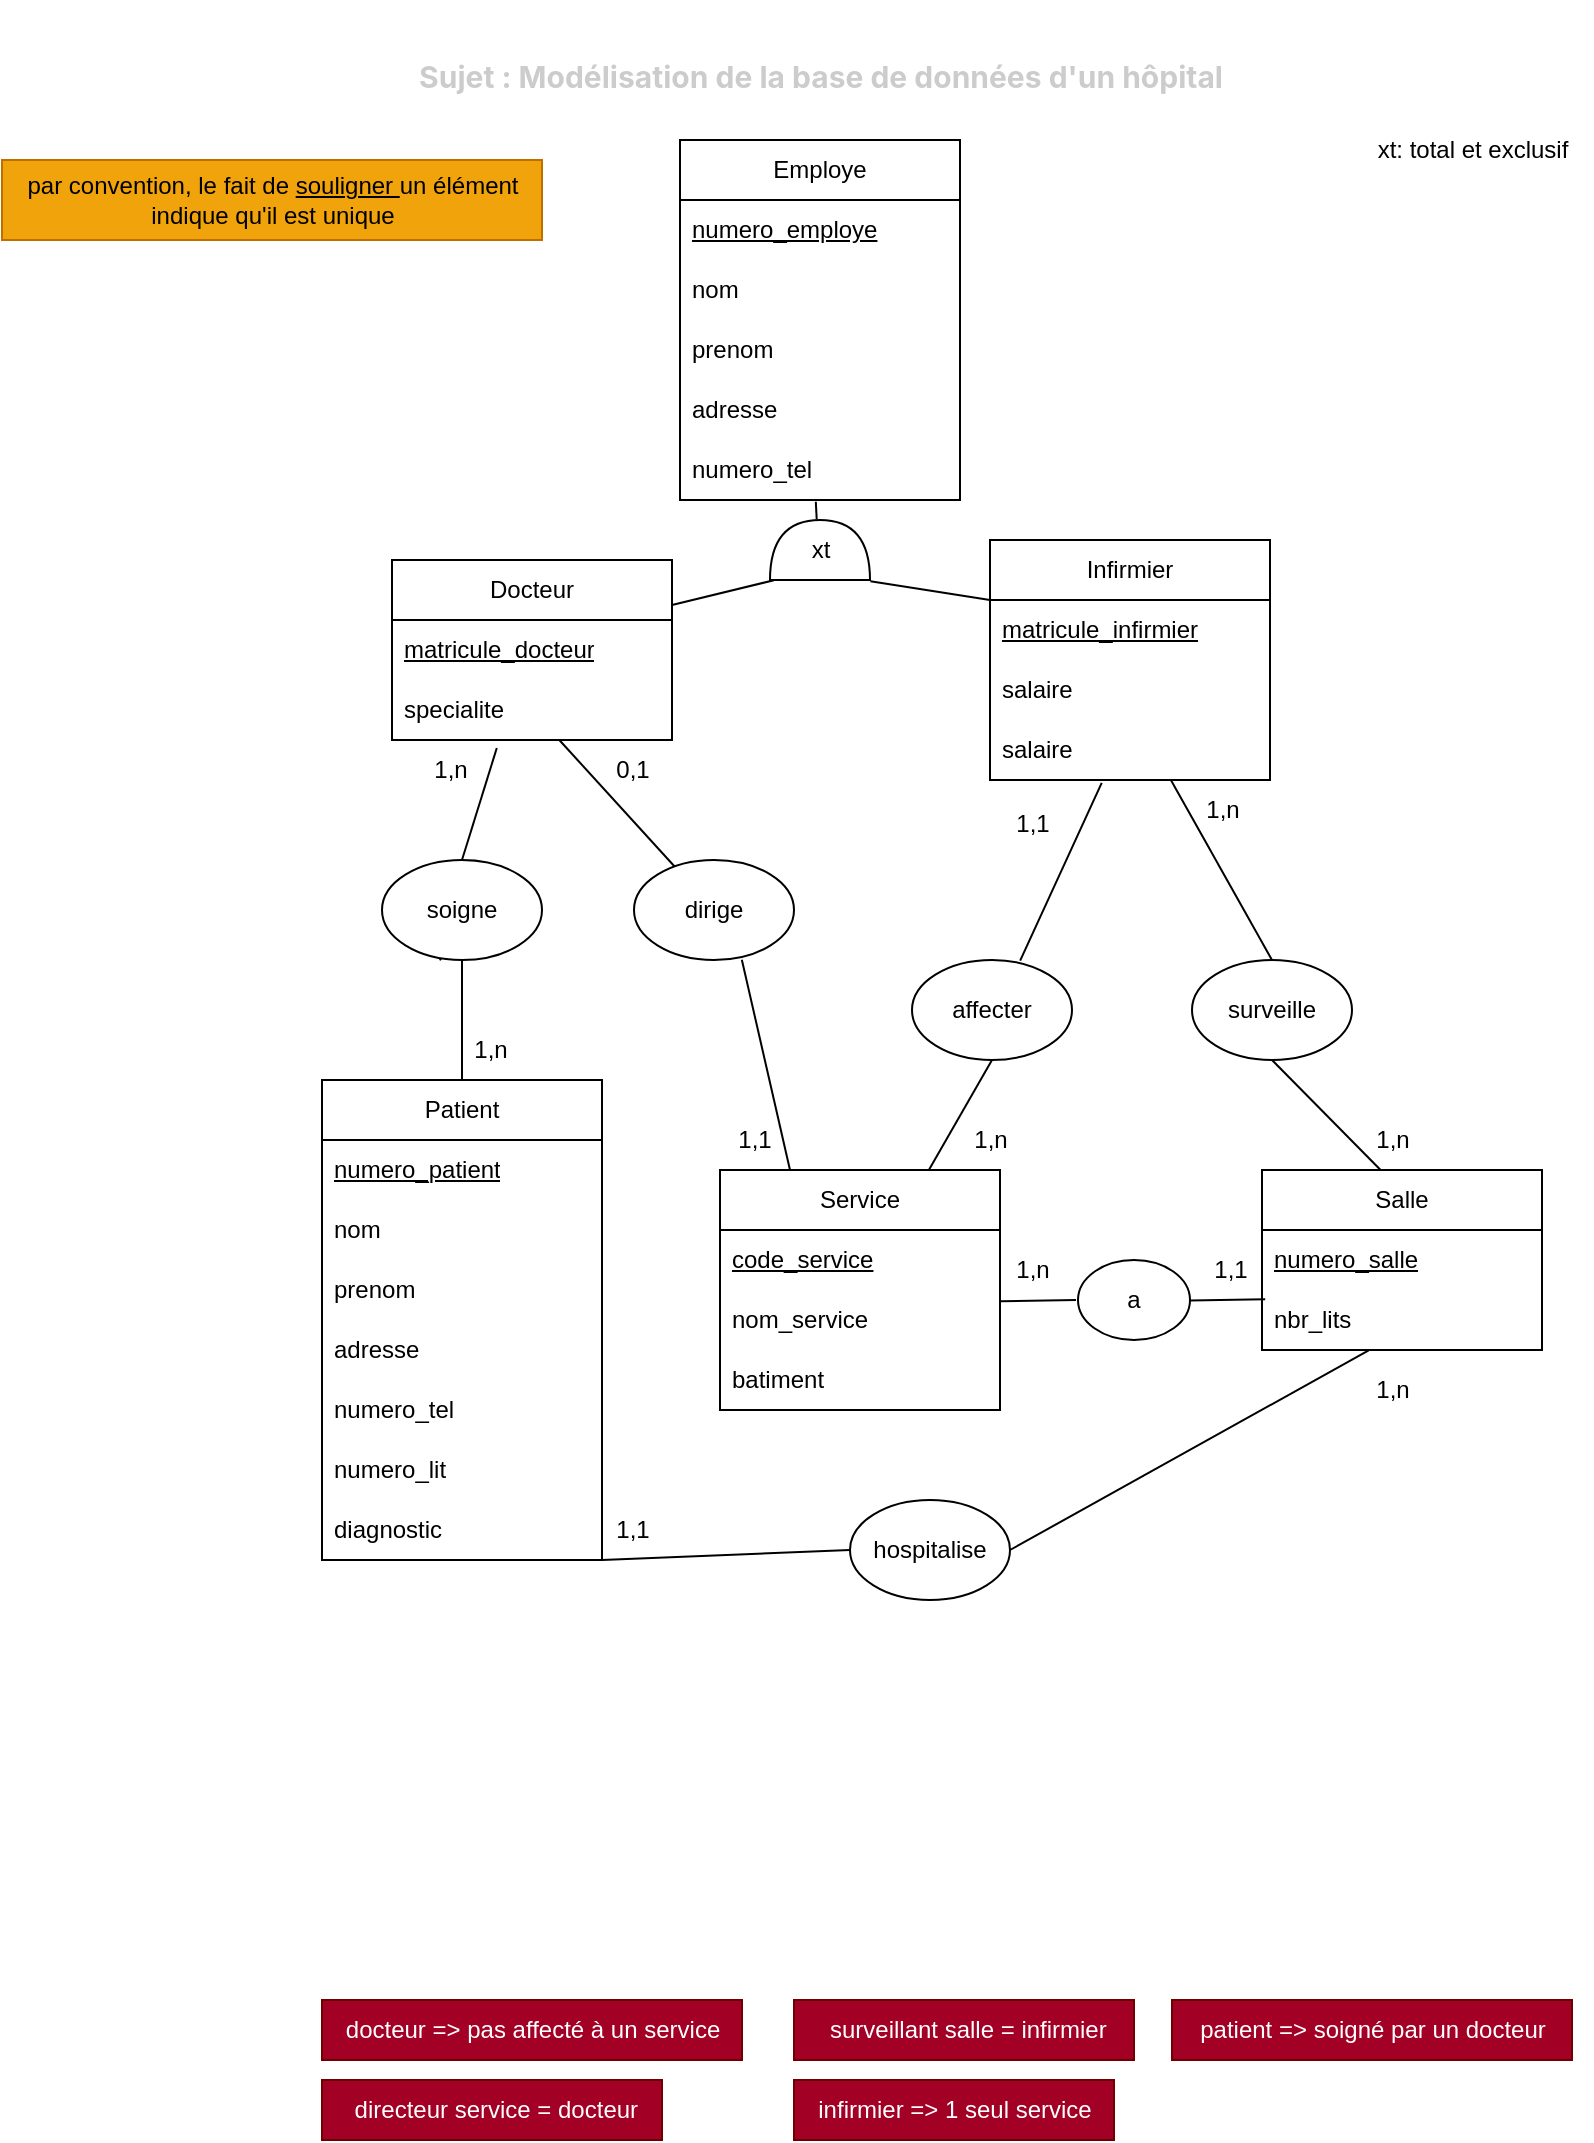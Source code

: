 <mxfile>
    <diagram id="ryZvD0Sfr91e8UtdHv4_" name="Page-1">
        <mxGraphModel dx="1003" dy="715" grid="1" gridSize="10" guides="1" tooltips="1" connect="1" arrows="1" fold="1" page="1" pageScale="1" pageWidth="827" pageHeight="1169" background="none" math="0" shadow="0">
            <root>
                <mxCell id="0"/>
                <mxCell id="1" parent="0"/>
                <mxCell id="2" value="&lt;h3 style=&quot;margin-top: 24px; margin-bottom: 16px; line-height: 1.25; font-size: 1.25em; position: relative; color: rgb(204, 204, 204); font-family: -apple-system, BlinkMacSystemFont, &amp;quot;Segoe WPC&amp;quot;, &amp;quot;Segoe UI&amp;quot;, system-ui, Ubuntu, &amp;quot;Droid Sans&amp;quot;, sans-serif; text-align: start;&quot; id=&quot;sujet--mod%C3%A9lisation-de-la-base-de-donn%C3%A9es-dun-h%C3%B4pital&quot; dir=&quot;auto&quot; class=&quot;code-line&quot; data-line=&quot;0&quot;&gt;Sujet : Modélisation de la base de données d'un hôpital&lt;/h3&gt;" style="text;html=1;align=center;verticalAlign=middle;resizable=0;points=[];autosize=1;strokeColor=none;fillColor=none;" parent="1" vertex="1">
                    <mxGeometry x="209" width="410" height="70" as="geometry"/>
                </mxCell>
                <mxCell id="3" value="Employe" style="swimlane;fontStyle=0;childLayout=stackLayout;horizontal=1;startSize=30;horizontalStack=0;resizeParent=1;resizeParentMax=0;resizeLast=0;collapsible=1;marginBottom=0;whiteSpace=wrap;html=1;" parent="1" vertex="1">
                    <mxGeometry x="344" y="70" width="140" height="180" as="geometry"/>
                </mxCell>
                <mxCell id="4" value="&lt;u&gt;numero_employe&lt;/u&gt;" style="text;strokeColor=none;fillColor=none;align=left;verticalAlign=middle;spacingLeft=4;spacingRight=4;overflow=hidden;points=[[0,0.5],[1,0.5]];portConstraint=eastwest;rotatable=0;whiteSpace=wrap;html=1;" parent="3" vertex="1">
                    <mxGeometry y="30" width="140" height="30" as="geometry"/>
                </mxCell>
                <mxCell id="93" value="nom" style="text;strokeColor=none;fillColor=none;align=left;verticalAlign=middle;spacingLeft=4;spacingRight=4;overflow=hidden;points=[[0,0.5],[1,0.5]];portConstraint=eastwest;rotatable=0;whiteSpace=wrap;html=1;" parent="3" vertex="1">
                    <mxGeometry y="60" width="140" height="30" as="geometry"/>
                </mxCell>
                <mxCell id="94" value="prenom" style="text;strokeColor=none;fillColor=none;align=left;verticalAlign=middle;spacingLeft=4;spacingRight=4;overflow=hidden;points=[[0,0.5],[1,0.5]];portConstraint=eastwest;rotatable=0;whiteSpace=wrap;html=1;" parent="3" vertex="1">
                    <mxGeometry y="90" width="140" height="30" as="geometry"/>
                </mxCell>
                <mxCell id="95" value="adresse" style="text;strokeColor=none;fillColor=none;align=left;verticalAlign=middle;spacingLeft=4;spacingRight=4;overflow=hidden;points=[[0,0.5],[1,0.5]];portConstraint=eastwest;rotatable=0;whiteSpace=wrap;html=1;" parent="3" vertex="1">
                    <mxGeometry y="120" width="140" height="30" as="geometry"/>
                </mxCell>
                <mxCell id="96" value="numero_tel" style="text;strokeColor=none;fillColor=none;align=left;verticalAlign=middle;spacingLeft=4;spacingRight=4;overflow=hidden;points=[[0,0.5],[1,0.5]];portConstraint=eastwest;rotatable=0;whiteSpace=wrap;html=1;" parent="3" vertex="1">
                    <mxGeometry y="150" width="140" height="30" as="geometry"/>
                </mxCell>
                <mxCell id="7" value="Docteur" style="swimlane;fontStyle=0;childLayout=stackLayout;horizontal=1;startSize=30;horizontalStack=0;resizeParent=1;resizeParentMax=0;resizeLast=0;collapsible=1;marginBottom=0;whiteSpace=wrap;html=1;" parent="1" vertex="1">
                    <mxGeometry x="200" y="280" width="140" height="90" as="geometry"/>
                </mxCell>
                <mxCell id="38" value="&lt;u&gt;matricule_docteur&lt;/u&gt;" style="text;strokeColor=none;fillColor=none;align=left;verticalAlign=middle;spacingLeft=4;spacingRight=4;overflow=hidden;points=[[0,0.5],[1,0.5]];portConstraint=eastwest;rotatable=0;whiteSpace=wrap;html=1;" parent="7" vertex="1">
                    <mxGeometry y="30" width="140" height="30" as="geometry"/>
                </mxCell>
                <mxCell id="107" value="specialite" style="text;strokeColor=none;fillColor=none;align=left;verticalAlign=middle;spacingLeft=4;spacingRight=4;overflow=hidden;points=[[0,0.5],[1,0.5]];portConstraint=eastwest;rotatable=0;whiteSpace=wrap;html=1;" vertex="1" parent="7">
                    <mxGeometry y="60" width="140" height="30" as="geometry"/>
                </mxCell>
                <mxCell id="11" value="Infirmier" style="swimlane;fontStyle=0;childLayout=stackLayout;horizontal=1;startSize=30;horizontalStack=0;resizeParent=1;resizeParentMax=0;resizeLast=0;collapsible=1;marginBottom=0;whiteSpace=wrap;html=1;" parent="1" vertex="1">
                    <mxGeometry x="499" y="270" width="140" height="120" as="geometry"/>
                </mxCell>
                <mxCell id="40" value="&lt;u&gt;matricule_infirmier&lt;/u&gt;" style="text;strokeColor=none;fillColor=none;align=left;verticalAlign=middle;spacingLeft=4;spacingRight=4;overflow=hidden;points=[[0,0.5],[1,0.5]];portConstraint=eastwest;rotatable=0;whiteSpace=wrap;html=1;" parent="11" vertex="1">
                    <mxGeometry y="30" width="140" height="30" as="geometry"/>
                </mxCell>
                <mxCell id="41" value="salaire" style="text;strokeColor=none;fillColor=none;align=left;verticalAlign=middle;spacingLeft=4;spacingRight=4;overflow=hidden;points=[[0,0.5],[1,0.5]];portConstraint=eastwest;rotatable=0;whiteSpace=wrap;html=1;" parent="11" vertex="1">
                    <mxGeometry y="60" width="140" height="30" as="geometry"/>
                </mxCell>
                <mxCell id="108" value="salaire" style="text;strokeColor=none;fillColor=none;align=left;verticalAlign=middle;spacingLeft=4;spacingRight=4;overflow=hidden;points=[[0,0.5],[1,0.5]];portConstraint=eastwest;rotatable=0;whiteSpace=wrap;html=1;" vertex="1" parent="11">
                    <mxGeometry y="90" width="140" height="30" as="geometry"/>
                </mxCell>
                <mxCell id="15" value="Salle" style="swimlane;fontStyle=0;childLayout=stackLayout;horizontal=1;startSize=30;horizontalStack=0;resizeParent=1;resizeParentMax=0;resizeLast=0;collapsible=1;marginBottom=0;whiteSpace=wrap;html=1;" parent="1" vertex="1">
                    <mxGeometry x="635" y="585" width="140" height="90" as="geometry"/>
                </mxCell>
                <mxCell id="16" value="&lt;u&gt;numero_salle&lt;/u&gt;" style="text;strokeColor=none;fillColor=none;align=left;verticalAlign=middle;spacingLeft=4;spacingRight=4;overflow=hidden;points=[[0,0.5],[1,0.5]];portConstraint=eastwest;rotatable=0;whiteSpace=wrap;html=1;" parent="15" vertex="1">
                    <mxGeometry y="30" width="140" height="30" as="geometry"/>
                </mxCell>
                <mxCell id="18" value="nbr_lits" style="text;strokeColor=none;fillColor=none;align=left;verticalAlign=middle;spacingLeft=4;spacingRight=4;overflow=hidden;points=[[0,0.5],[1,0.5]];portConstraint=eastwest;rotatable=0;whiteSpace=wrap;html=1;" parent="15" vertex="1">
                    <mxGeometry y="60" width="140" height="30" as="geometry"/>
                </mxCell>
                <mxCell id="19" value="Patient" style="swimlane;fontStyle=0;childLayout=stackLayout;horizontal=1;startSize=30;horizontalStack=0;resizeParent=1;resizeParentMax=0;resizeLast=0;collapsible=1;marginBottom=0;whiteSpace=wrap;html=1;" parent="1" vertex="1">
                    <mxGeometry x="165" y="540" width="140" height="240" as="geometry"/>
                </mxCell>
                <mxCell id="20" value="&lt;u&gt;numero_patient&lt;/u&gt;" style="text;strokeColor=none;fillColor=none;align=left;verticalAlign=middle;spacingLeft=4;spacingRight=4;overflow=hidden;points=[[0,0.5],[1,0.5]];portConstraint=eastwest;rotatable=0;whiteSpace=wrap;html=1;" parent="19" vertex="1">
                    <mxGeometry y="30" width="140" height="30" as="geometry"/>
                </mxCell>
                <mxCell id="21" value="nom" style="text;strokeColor=none;fillColor=none;align=left;verticalAlign=middle;spacingLeft=4;spacingRight=4;overflow=hidden;points=[[0,0.5],[1,0.5]];portConstraint=eastwest;rotatable=0;whiteSpace=wrap;html=1;" parent="19" vertex="1">
                    <mxGeometry y="60" width="140" height="30" as="geometry"/>
                </mxCell>
                <mxCell id="22" value="prenom" style="text;strokeColor=none;fillColor=none;align=left;verticalAlign=middle;spacingLeft=4;spacingRight=4;overflow=hidden;points=[[0,0.5],[1,0.5]];portConstraint=eastwest;rotatable=0;whiteSpace=wrap;html=1;" parent="19" vertex="1">
                    <mxGeometry y="90" width="140" height="30" as="geometry"/>
                </mxCell>
                <mxCell id="42" value="adresse" style="text;strokeColor=none;fillColor=none;align=left;verticalAlign=middle;spacingLeft=4;spacingRight=4;overflow=hidden;points=[[0,0.5],[1,0.5]];portConstraint=eastwest;rotatable=0;whiteSpace=wrap;html=1;" parent="19" vertex="1">
                    <mxGeometry y="120" width="140" height="30" as="geometry"/>
                </mxCell>
                <mxCell id="43" value="numero_tel" style="text;strokeColor=none;fillColor=none;align=left;verticalAlign=middle;spacingLeft=4;spacingRight=4;overflow=hidden;points=[[0,0.5],[1,0.5]];portConstraint=eastwest;rotatable=0;whiteSpace=wrap;html=1;" parent="19" vertex="1">
                    <mxGeometry y="150" width="140" height="30" as="geometry"/>
                </mxCell>
                <mxCell id="44" value="numero_lit" style="text;strokeColor=none;fillColor=none;align=left;verticalAlign=middle;spacingLeft=4;spacingRight=4;overflow=hidden;points=[[0,0.5],[1,0.5]];portConstraint=eastwest;rotatable=0;whiteSpace=wrap;html=1;" parent="19" vertex="1">
                    <mxGeometry y="180" width="140" height="30" as="geometry"/>
                </mxCell>
                <mxCell id="45" value="diagnostic" style="text;strokeColor=none;fillColor=none;align=left;verticalAlign=middle;spacingLeft=4;spacingRight=4;overflow=hidden;points=[[0,0.5],[1,0.5]];portConstraint=eastwest;rotatable=0;whiteSpace=wrap;html=1;" parent="19" vertex="1">
                    <mxGeometry y="210" width="140" height="30" as="geometry"/>
                </mxCell>
                <mxCell id="23" value="Service" style="swimlane;fontStyle=0;childLayout=stackLayout;horizontal=1;startSize=30;horizontalStack=0;resizeParent=1;resizeParentMax=0;resizeLast=0;collapsible=1;marginBottom=0;whiteSpace=wrap;html=1;" parent="1" vertex="1">
                    <mxGeometry x="364" y="585" width="140" height="120" as="geometry"/>
                </mxCell>
                <mxCell id="24" value="&lt;u&gt;code_service&lt;/u&gt;" style="text;strokeColor=none;fillColor=none;align=left;verticalAlign=middle;spacingLeft=4;spacingRight=4;overflow=hidden;points=[[0,0.5],[1,0.5]];portConstraint=eastwest;rotatable=0;whiteSpace=wrap;html=1;" parent="23" vertex="1">
                    <mxGeometry y="30" width="140" height="30" as="geometry"/>
                </mxCell>
                <mxCell id="25" value="nom_service" style="text;strokeColor=none;fillColor=none;align=left;verticalAlign=middle;spacingLeft=4;spacingRight=4;overflow=hidden;points=[[0,0.5],[1,0.5]];portConstraint=eastwest;rotatable=0;whiteSpace=wrap;html=1;" parent="23" vertex="1">
                    <mxGeometry y="60" width="140" height="30" as="geometry"/>
                </mxCell>
                <mxCell id="26" value="batiment" style="text;strokeColor=none;fillColor=none;align=left;verticalAlign=middle;spacingLeft=4;spacingRight=4;overflow=hidden;points=[[0,0.5],[1,0.5]];portConstraint=eastwest;rotatable=0;whiteSpace=wrap;html=1;" parent="23" vertex="1">
                    <mxGeometry y="90" width="140" height="30" as="geometry"/>
                </mxCell>
                <mxCell id="35" value="&amp;nbsp;directeur service = docteur" style="text;html=1;align=center;verticalAlign=middle;resizable=0;points=[];autosize=1;strokeColor=#6F0000;fillColor=#a20025;fontColor=#ffffff;" parent="1" vertex="1">
                    <mxGeometry x="165" y="1040" width="170" height="30" as="geometry"/>
                </mxCell>
                <mxCell id="36" value="&amp;nbsp;surveillant salle = infirmier" style="text;html=1;align=center;verticalAlign=middle;resizable=0;points=[];autosize=1;strokeColor=#6F0000;fillColor=#a20025;fontColor=#ffffff;" parent="1" vertex="1">
                    <mxGeometry x="401" y="1000" width="170" height="30" as="geometry"/>
                </mxCell>
                <mxCell id="37" value="infirmier =&amp;gt; 1 seul service" style="text;html=1;align=center;verticalAlign=middle;resizable=0;points=[];autosize=1;strokeColor=#6F0000;fillColor=#a20025;fontColor=#ffffff;" parent="1" vertex="1">
                    <mxGeometry x="401" y="1040" width="160" height="30" as="geometry"/>
                </mxCell>
                <mxCell id="39" value="docteur =&amp;gt; pas affecté à un service" style="text;html=1;align=center;verticalAlign=middle;resizable=0;points=[];autosize=1;strokeColor=#6F0000;fillColor=#a20025;fontColor=#ffffff;" parent="1" vertex="1">
                    <mxGeometry x="165" y="1000" width="210" height="30" as="geometry"/>
                </mxCell>
                <mxCell id="47" value="patient =&amp;gt; soigné par un docteur" style="text;html=1;align=center;verticalAlign=middle;resizable=0;points=[];autosize=1;strokeColor=#6F0000;fillColor=#a20025;fontColor=#ffffff;" parent="1" vertex="1">
                    <mxGeometry x="590" y="1000" width="200" height="30" as="geometry"/>
                </mxCell>
                <mxCell id="51" value="dirige" style="ellipse;whiteSpace=wrap;html=1;" parent="1" vertex="1">
                    <mxGeometry x="321" y="430" width="80" height="50" as="geometry"/>
                </mxCell>
                <mxCell id="52" value="surveille" style="ellipse;whiteSpace=wrap;html=1;" parent="1" vertex="1">
                    <mxGeometry x="600" y="480" width="80" height="50" as="geometry"/>
                </mxCell>
                <mxCell id="54" value="" style="endArrow=none;html=1;entryX=0.5;entryY=1;entryDx=0;entryDy=0;exitX=0.5;exitY=0;exitDx=0;exitDy=0;" parent="1" source="19" target="50" edge="1">
                    <mxGeometry width="50" height="50" relative="1" as="geometry">
                        <mxPoint x="229" y="540" as="sourcePoint"/>
                        <mxPoint x="279" y="490" as="targetPoint"/>
                    </mxGeometry>
                </mxCell>
                <mxCell id="55" value="" style="endArrow=none;html=1;exitX=0.5;exitY=0;exitDx=0;exitDy=0;startArrow=none;entryX=1.085;entryY=0.134;entryDx=0;entryDy=0;entryPerimeter=0;" parent="1" source="50" target="67" edge="1">
                    <mxGeometry width="50" height="50" relative="1" as="geometry">
                        <mxPoint x="234.76" y="460" as="sourcePoint"/>
                        <mxPoint x="234.76" y="430" as="targetPoint"/>
                    </mxGeometry>
                </mxCell>
                <mxCell id="56" value="" style="endArrow=none;html=1;" parent="1" source="51" target="107" edge="1">
                    <mxGeometry width="50" height="50" relative="1" as="geometry">
                        <mxPoint x="305" y="460" as="sourcePoint"/>
                        <mxPoint x="305" y="430" as="targetPoint"/>
                    </mxGeometry>
                </mxCell>
                <mxCell id="57" value="" style="endArrow=none;html=1;entryX=0.674;entryY=0.997;entryDx=0;entryDy=0;exitX=0.25;exitY=0;exitDx=0;exitDy=0;entryPerimeter=0;" parent="1" source="23" target="51" edge="1">
                    <mxGeometry width="50" height="50" relative="1" as="geometry">
                        <mxPoint x="457.188" y="547.032" as="sourcePoint"/>
                        <mxPoint x="400" y="510" as="targetPoint"/>
                    </mxGeometry>
                </mxCell>
                <mxCell id="58" value="" style="endArrow=none;html=1;entryX=0.5;entryY=1;entryDx=0;entryDy=0;" parent="1" source="23" target="53" edge="1">
                    <mxGeometry width="50" height="50" relative="1" as="geometry">
                        <mxPoint x="450" y="580" as="sourcePoint"/>
                        <mxPoint x="504" y="550" as="targetPoint"/>
                    </mxGeometry>
                </mxCell>
                <mxCell id="59" value="" style="endArrow=none;html=1;entryX=0.399;entryY=1.047;entryDx=0;entryDy=0;exitX=0.676;exitY=0.007;exitDx=0;exitDy=0;exitPerimeter=0;entryPerimeter=0;startArrow=none;" parent="1" source="53" target="108" edge="1">
                    <mxGeometry width="50" height="50" relative="1" as="geometry">
                        <mxPoint x="504.64" y="500.0" as="sourcePoint"/>
                        <mxPoint x="504.0" y="463.95" as="targetPoint"/>
                    </mxGeometry>
                </mxCell>
                <mxCell id="60" value="" style="endArrow=none;html=1;exitX=0.5;exitY=0;exitDx=0;exitDy=0;entryX=0.647;entryY=1.007;entryDx=0;entryDy=0;entryPerimeter=0;" parent="1" source="52" target="108" edge="1">
                    <mxGeometry width="50" height="50" relative="1" as="geometry">
                        <mxPoint x="560.0" y="500" as="sourcePoint"/>
                        <mxPoint x="605.7" y="460.87" as="targetPoint"/>
                    </mxGeometry>
                </mxCell>
                <mxCell id="61" value="" style="endArrow=none;html=1;entryX=0.5;entryY=1;entryDx=0;entryDy=0;exitX=0.5;exitY=0;exitDx=0;exitDy=0;" parent="1" target="52" edge="1">
                    <mxGeometry width="50" height="50" relative="1" as="geometry">
                        <mxPoint x="694.3" y="585" as="sourcePoint"/>
                        <mxPoint x="660.0" y="545.87" as="targetPoint"/>
                    </mxGeometry>
                </mxCell>
                <mxCell id="67" value="1,n" style="text;html=1;align=center;verticalAlign=middle;resizable=0;points=[];autosize=1;strokeColor=none;fillColor=none;" parent="1" vertex="1">
                    <mxGeometry x="209" y="370" width="40" height="30" as="geometry"/>
                </mxCell>
                <mxCell id="68" value="1,n" style="text;html=1;align=center;verticalAlign=middle;resizable=0;points=[];autosize=1;strokeColor=none;fillColor=none;" parent="1" vertex="1">
                    <mxGeometry x="229" y="510" width="40" height="30" as="geometry"/>
                </mxCell>
                <mxCell id="69" value="0,1" style="text;html=1;align=center;verticalAlign=middle;resizable=0;points=[];autosize=1;strokeColor=none;fillColor=none;" parent="1" vertex="1">
                    <mxGeometry x="300" y="370" width="40" height="30" as="geometry"/>
                </mxCell>
                <mxCell id="70" value="1,1" style="text;html=1;align=center;verticalAlign=middle;resizable=0;points=[];autosize=1;strokeColor=none;fillColor=none;" parent="1" vertex="1">
                    <mxGeometry x="361" y="555" width="40" height="30" as="geometry"/>
                </mxCell>
                <mxCell id="71" value="1,1" style="text;html=1;align=center;verticalAlign=middle;resizable=0;points=[];autosize=1;strokeColor=none;fillColor=none;" parent="1" vertex="1">
                    <mxGeometry x="500" y="397" width="40" height="30" as="geometry"/>
                </mxCell>
                <mxCell id="72" value="1,n" style="text;html=1;align=center;verticalAlign=middle;resizable=0;points=[];autosize=1;strokeColor=none;fillColor=none;" parent="1" vertex="1">
                    <mxGeometry x="479" y="555" width="40" height="30" as="geometry"/>
                </mxCell>
                <mxCell id="73" value="1,n" style="text;html=1;align=center;verticalAlign=middle;resizable=0;points=[];autosize=1;strokeColor=none;fillColor=none;" parent="1" vertex="1">
                    <mxGeometry x="595" y="390" width="40" height="30" as="geometry"/>
                </mxCell>
                <mxCell id="74" value="hospitalise" style="ellipse;whiteSpace=wrap;html=1;" parent="1" vertex="1">
                    <mxGeometry x="429" y="750" width="80" height="50" as="geometry"/>
                </mxCell>
                <mxCell id="75" value="" style="endArrow=none;html=1;entryX=0.5;entryY=1;entryDx=0;entryDy=0;exitX=0;exitY=0.5;exitDx=0;exitDy=0;" parent="1" source="74" edge="1">
                    <mxGeometry width="50" height="50" relative="1" as="geometry">
                        <mxPoint x="350" y="855" as="sourcePoint"/>
                        <mxPoint x="305" y="780" as="targetPoint"/>
                    </mxGeometry>
                </mxCell>
                <mxCell id="76" value="" style="endArrow=none;html=1;entryX=1;entryY=0.5;entryDx=0;entryDy=0;exitX=0.381;exitY=1.007;exitDx=0;exitDy=0;exitPerimeter=0;" parent="1" source="18" edge="1" target="74">
                    <mxGeometry width="50" height="50" relative="1" as="geometry">
                        <mxPoint x="690" y="700" as="sourcePoint"/>
                        <mxPoint x="519" y="805" as="targetPoint"/>
                    </mxGeometry>
                </mxCell>
                <mxCell id="77" value="a" style="ellipse;whiteSpace=wrap;html=1;" parent="1" vertex="1">
                    <mxGeometry x="543" y="630" width="56" height="40" as="geometry"/>
                </mxCell>
                <mxCell id="78" value="1,n" style="text;html=1;align=center;verticalAlign=middle;resizable=0;points=[];autosize=1;strokeColor=none;fillColor=none;" parent="1" vertex="1">
                    <mxGeometry x="680" y="680" width="40" height="30" as="geometry"/>
                </mxCell>
                <mxCell id="79" value="" style="endArrow=none;html=1;entryX=0;entryY=0.5;entryDx=0;entryDy=0;exitX=1.01;exitY=0.187;exitDx=0;exitDy=0;exitPerimeter=0;" parent="1" edge="1">
                    <mxGeometry width="50" height="50" relative="1" as="geometry">
                        <mxPoint x="504.4" y="650.61" as="sourcePoint"/>
                        <mxPoint x="542.0" y="650" as="targetPoint"/>
                    </mxGeometry>
                </mxCell>
                <mxCell id="80" value="" style="endArrow=none;html=1;entryX=0;entryY=0.5;entryDx=0;entryDy=0;exitX=1.01;exitY=0.187;exitDx=0;exitDy=0;exitPerimeter=0;" parent="1" edge="1">
                    <mxGeometry width="50" height="50" relative="1" as="geometry">
                        <mxPoint x="599.0" y="650.27" as="sourcePoint"/>
                        <mxPoint x="636.6" y="649.66" as="targetPoint"/>
                    </mxGeometry>
                </mxCell>
                <mxCell id="81" value="1,1" style="text;html=1;align=center;verticalAlign=middle;resizable=0;points=[];autosize=1;strokeColor=none;fillColor=none;" parent="1" vertex="1">
                    <mxGeometry x="300" y="750" width="40" height="30" as="geometry"/>
                </mxCell>
                <mxCell id="82" value="1,n" style="text;html=1;align=center;verticalAlign=middle;resizable=0;points=[];autosize=1;strokeColor=none;fillColor=none;" parent="1" vertex="1">
                    <mxGeometry x="680" y="555" width="40" height="30" as="geometry"/>
                </mxCell>
                <mxCell id="83" value="1,n" style="text;html=1;align=center;verticalAlign=middle;resizable=0;points=[];autosize=1;strokeColor=none;fillColor=none;" parent="1" vertex="1">
                    <mxGeometry x="500" y="620" width="40" height="30" as="geometry"/>
                </mxCell>
                <mxCell id="84" value="1,1" style="text;html=1;align=center;verticalAlign=middle;resizable=0;points=[];autosize=1;strokeColor=none;fillColor=none;" parent="1" vertex="1">
                    <mxGeometry x="599" y="620" width="40" height="30" as="geometry"/>
                </mxCell>
                <mxCell id="97" value="" style="shape=or;whiteSpace=wrap;html=1;rotation=-90;" parent="1" vertex="1">
                    <mxGeometry x="399" y="250" width="30" height="50" as="geometry"/>
                </mxCell>
                <mxCell id="98" value="xt" style="text;html=1;align=center;verticalAlign=middle;resizable=0;points=[];autosize=1;strokeColor=none;fillColor=none;" parent="1" vertex="1">
                    <mxGeometry x="399" y="260" width="30" height="30" as="geometry"/>
                </mxCell>
                <mxCell id="99" value="xt: total et exclusif" style="text;html=1;align=center;verticalAlign=middle;resizable=0;points=[];autosize=1;strokeColor=none;fillColor=none;" parent="1" vertex="1">
                    <mxGeometry x="680" y="60" width="120" height="30" as="geometry"/>
                </mxCell>
                <mxCell id="100" value="" style="endArrow=none;html=1;entryX=0.362;entryY=1.004;entryDx=0;entryDy=0;entryPerimeter=0;exitX=1;exitY=0.25;exitDx=0;exitDy=0;" parent="1" source="7" edge="1">
                    <mxGeometry width="50" height="50" relative="1" as="geometry">
                        <mxPoint x="340" y="330" as="sourcePoint"/>
                        <mxPoint x="390.96" y="290.12" as="targetPoint"/>
                    </mxGeometry>
                </mxCell>
                <mxCell id="101" value="" style="endArrow=none;html=1;entryX=-0.02;entryY=1.004;entryDx=0;entryDy=0;entryPerimeter=0;exitX=0;exitY=0.25;exitDx=0;exitDy=0;" parent="1" source="11" target="97" edge="1">
                    <mxGeometry width="50" height="50" relative="1" as="geometry">
                        <mxPoint x="350" y="340.0" as="sourcePoint"/>
                        <mxPoint x="400.96" y="300.12" as="targetPoint"/>
                    </mxGeometry>
                </mxCell>
                <mxCell id="103" value="" style="endArrow=none;html=1;entryX=0.485;entryY=1.029;entryDx=0;entryDy=0;entryPerimeter=0;exitX=0.445;exitY=-0.011;exitDx=0;exitDy=0;exitPerimeter=0;" parent="1" source="98" target="96" edge="1">
                    <mxGeometry width="50" height="50" relative="1" as="geometry">
                        <mxPoint x="412" y="260" as="sourcePoint"/>
                        <mxPoint x="400.96" y="300.12" as="targetPoint"/>
                    </mxGeometry>
                </mxCell>
                <mxCell id="104" value="" style="endArrow=none;html=1;entryX=0.362;entryY=1.004;entryDx=0;entryDy=0;exitX=0.5;exitY=0;exitDx=0;exitDy=0;entryPerimeter=0;" parent="1" target="50" edge="1">
                    <mxGeometry width="50" height="50" relative="1" as="geometry">
                        <mxPoint x="234.76" y="460" as="sourcePoint"/>
                        <mxPoint x="254.68" y="360.12" as="targetPoint"/>
                    </mxGeometry>
                </mxCell>
                <mxCell id="50" value="soigne" style="ellipse;whiteSpace=wrap;html=1;" parent="1" vertex="1">
                    <mxGeometry x="195" y="430" width="80" height="50" as="geometry"/>
                </mxCell>
                <mxCell id="53" value="affecter" style="ellipse;whiteSpace=wrap;html=1;" parent="1" vertex="1">
                    <mxGeometry x="460" y="480" width="80" height="50" as="geometry"/>
                </mxCell>
                <mxCell id="106" value="par convention, le fait de &lt;u&gt;souligner &lt;/u&gt;un élément &lt;br&gt;indique qu'il est unique" style="text;html=1;align=center;verticalAlign=middle;resizable=0;points=[];autosize=1;strokeColor=#BD7000;fillColor=#f0a30a;fontColor=#000000;" vertex="1" parent="1">
                    <mxGeometry x="5" y="80" width="270" height="40" as="geometry"/>
                </mxCell>
            </root>
        </mxGraphModel>
    </diagram>
</mxfile>